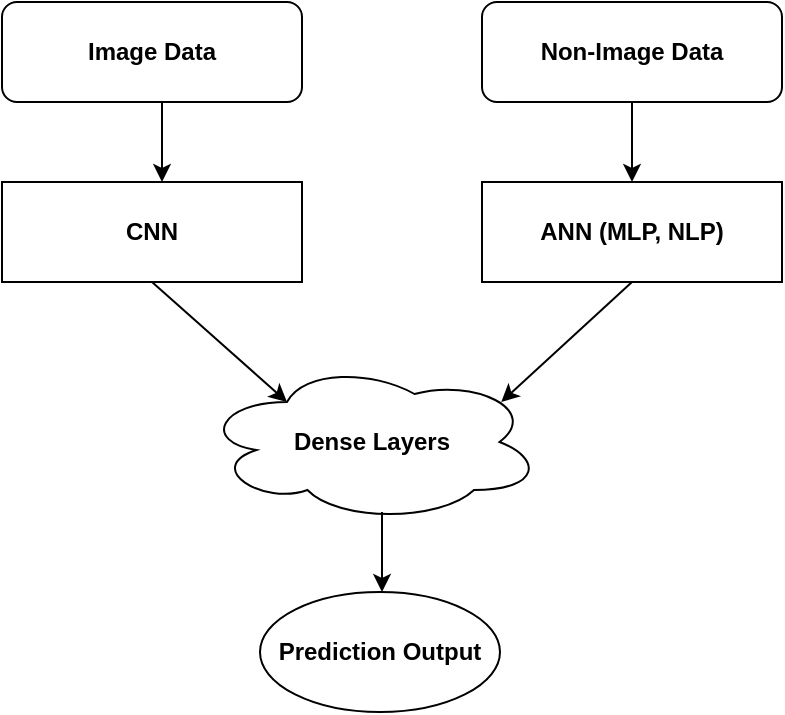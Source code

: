 <mxfile version="14.1.8" type="device"><diagram id="j1jh726dh7Sf364o9LjN" name="Page-1"><mxGraphModel dx="1185" dy="635" grid="1" gridSize="10" guides="1" tooltips="1" connect="1" arrows="1" fold="1" page="1" pageScale="1" pageWidth="827" pageHeight="1169" math="0" shadow="0"><root><mxCell id="0"/><mxCell id="1" parent="0"/><mxCell id="Ehumzj1cgUN8JaOdM66i-4" value="" style="endArrow=classic;html=1;" edge="1" parent="1"><mxGeometry width="50" height="50" relative="1" as="geometry"><mxPoint x="260" y="140" as="sourcePoint"/><mxPoint x="260" y="140" as="targetPoint"/></mxGeometry></mxCell><mxCell id="Ehumzj1cgUN8JaOdM66i-6" value="" style="endArrow=classic;html=1;exitX=0.5;exitY=1;exitDx=0;exitDy=0;entryX=0.5;entryY=0;entryDx=0;entryDy=0;" edge="1" parent="1" source="Ehumzj1cgUN8JaOdM66i-18" target="Ehumzj1cgUN8JaOdM66i-10"><mxGeometry width="50" height="50" relative="1" as="geometry"><mxPoint x="480" y="120" as="sourcePoint"/><mxPoint x="480" y="200" as="targetPoint"/></mxGeometry></mxCell><mxCell id="Ehumzj1cgUN8JaOdM66i-8" value="" style="endArrow=classic;html=1;exitX=0.5;exitY=1;exitDx=0;exitDy=0;" edge="1" parent="1"><mxGeometry width="50" height="50" relative="1" as="geometry"><mxPoint x="240" y="120" as="sourcePoint"/><mxPoint x="240" y="180" as="targetPoint"/></mxGeometry></mxCell><mxCell id="Ehumzj1cgUN8JaOdM66i-9" value="&lt;b&gt;CNN&lt;/b&gt;" style="rounded=0;whiteSpace=wrap;html=1;" vertex="1" parent="1"><mxGeometry x="160" y="180" width="150" height="50" as="geometry"/></mxCell><mxCell id="Ehumzj1cgUN8JaOdM66i-10" value="&lt;b&gt;ANN (MLP, NLP)&lt;/b&gt;" style="rounded=0;whiteSpace=wrap;html=1;" vertex="1" parent="1"><mxGeometry x="400" y="180" width="150" height="50" as="geometry"/></mxCell><mxCell id="Ehumzj1cgUN8JaOdM66i-14" value="" style="endArrow=classic;html=1;exitX=0.5;exitY=1;exitDx=0;exitDy=0;entryX=0.25;entryY=0.25;entryDx=0;entryDy=0;entryPerimeter=0;" edge="1" parent="1" source="Ehumzj1cgUN8JaOdM66i-9" target="Ehumzj1cgUN8JaOdM66i-16"><mxGeometry width="50" height="50" relative="1" as="geometry"><mxPoint x="240" y="250" as="sourcePoint"/><mxPoint x="280" y="290" as="targetPoint"/></mxGeometry></mxCell><mxCell id="Ehumzj1cgUN8JaOdM66i-15" value="" style="endArrow=classic;html=1;exitX=0.5;exitY=1;exitDx=0;exitDy=0;entryX=0.88;entryY=0.25;entryDx=0;entryDy=0;entryPerimeter=0;" edge="1" parent="1" source="Ehumzj1cgUN8JaOdM66i-10" target="Ehumzj1cgUN8JaOdM66i-16"><mxGeometry width="50" height="50" relative="1" as="geometry"><mxPoint x="520" y="270" as="sourcePoint"/><mxPoint x="470" y="320" as="targetPoint"/></mxGeometry></mxCell><mxCell id="Ehumzj1cgUN8JaOdM66i-16" value="&lt;b&gt;Dense Layers&lt;/b&gt;" style="ellipse;shape=cloud;whiteSpace=wrap;html=1;" vertex="1" parent="1"><mxGeometry x="260" y="270" width="170" height="80" as="geometry"/></mxCell><mxCell id="Ehumzj1cgUN8JaOdM66i-17" value="&lt;b&gt;Image Data&lt;/b&gt;" style="rounded=1;whiteSpace=wrap;html=1;" vertex="1" parent="1"><mxGeometry x="160" y="90" width="150" height="50" as="geometry"/></mxCell><mxCell id="Ehumzj1cgUN8JaOdM66i-18" value="&lt;b&gt;Non-Image Data&lt;/b&gt;" style="rounded=1;whiteSpace=wrap;html=1;" vertex="1" parent="1"><mxGeometry x="400" y="90" width="150" height="50" as="geometry"/></mxCell><mxCell id="Ehumzj1cgUN8JaOdM66i-19" value="" style="endArrow=classic;html=1;" edge="1" parent="1"><mxGeometry width="50" height="50" relative="1" as="geometry"><mxPoint x="350" y="345" as="sourcePoint"/><mxPoint x="350" y="385" as="targetPoint"/></mxGeometry></mxCell><mxCell id="Ehumzj1cgUN8JaOdM66i-20" value="&lt;b&gt;Prediction Output&lt;/b&gt;" style="ellipse;whiteSpace=wrap;html=1;" vertex="1" parent="1"><mxGeometry x="289" y="385" width="120" height="60" as="geometry"/></mxCell></root></mxGraphModel></diagram></mxfile>